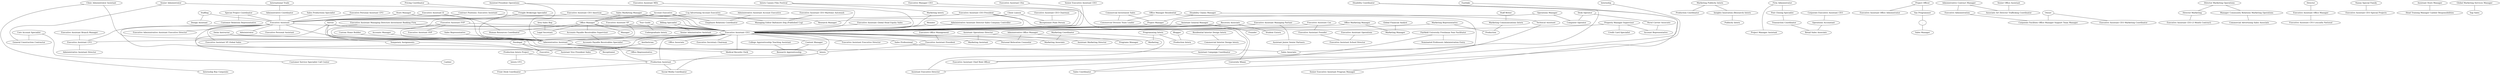 strict graph  {
	"Tour Guide" -- "Undergraduate Intern"	 [weight="1.0"];
	"Tour Guide" -- "Executive Assistant CEO"	 [weight="1.0"];
	"Executive Assistant Coo" -- "Executive Assistant CEO"	 [weight="2.49863013699"];
	"Executive Assistant Coo" -- "Executive Assistant Founder"	 [weight="2.08493150685"];
	"Sales Marketing Manager" -- "Executive Assistant CEO"	 [weight="1.0"];
	"Sales Marketing Manager" -- "Office Manager"	 [weight="1.0"];
	"Office Marketing Manager" -- "Executive Assistant CEO"	 [weight="2.83561643836"];
	"Office Marketing Manager" -- "Marketing Manager"	 [weight="1.83561643836"];
	"Custom Home Builder" -- "Administrative Assistant"	 [weight="1.0"];
	"Assistant Operations Director" -- "Marketing Assistant"	 [weight="1.0"];
	"Assistant Operations Director" -- "Assistant Marketing Director"	 [weight="1.0"];
	"Desk Operator" -- "Rural Carrier Associate"	 [weight="1.0"];
	"Desk Operator" -- "Computer Operator"	 [weight="1.0"];
	"Office Manager Residential" -- "Sales Associate"	 [weight="1.0"];
	"Office Manager Residential" -- "Commercial Division Team Leader"	 [weight="1.0"];
	"Sales Productions Specialist" -- "Executive Assistant"	 [weight="1.0"];
	"Contract Positions: Executive Assistant" -- "Executive Assistant CEO"	 [weight="1.0"];
	"Contract Positions: Executive Assistant" -- "Executive Assistant"	 [weight="1.0"];
	"Marketing Publicity Intern" -- "Production Coordinator"	 [weight="1.0"];
	"Marketing Publicity Intern" -- "Insights Innovation (Research) Intern"	 [weight="1.0"];
	"Firm Administrator" -- "Post Closing Specialist"	 [weight="1.0"];
	"Firm Administrator" -- "Project Manager Assistant"	 [weight="0.331501831502"];
	"Sales Representative" -- "Administrative Assistant"	 [weight="2.49863013699"];
	Internship -- "Sales Coordinator"	 [weight="0.40065681445"];
	"Corporate Executive Assistant CEO" -- "Operations Accountant"	 [weight="2.0"];
	"Administrative Office Manager" -- "Programs Manager"	 [weight="2.0"];
	"Administrative Office Manager" -- "Personal Relocation Counselor"	 [weight="2.0"];
	"Property Manager Supervisor" -- "Account Representative"	 [weight="1.0"];
	"Property Manager Supervisor" -- "Executive Assistant CEO"	 [weight="1.0"];
	"Property Manager Supervisor" -- "Credit Card Specialist"	 [weight="1.0"];
	"Executive Assistant CEO President" -- "Executive Assistant Chief Risk Officer"	 [weight=0];
	"Executive Assistant CEO President" -- "Executive Assistant CEO"	 [weight="1.0"];
	"Executive Assistant CEO President" -- "Executive Assistant"	 [weight="1.0"];
	"Billing Specialist" -- "Executive Assistant CEO"	 [weight="1.0"];
	"Billing Specialist" -- "Senior Adminstrative Assistant"	 [weight="1.0"];
	"Executive Assistant Founder" -- "Executive Assistant School Director"	 [weight="1.58356164384"];
	"Pricing Coordinator" -- "Freight Brokerage Specialist"	 [weight="0.832876712329"];
	"International Trade" -- "Administrative Coordinator"	 [weight="1.0"];
	"Executive Manager CEO" -- "Executive Assistant CEO"	 [weight="0.832876712329"];
	"Residential Interior Design Intern" -- "Commercial Interior Design Intern"	 [weight="1.0"];
	"Executive Assistant Cfos" -- "Executive Assistant CEO"	 [weight="0.853766025641"];
	"Fairfield University Freshman Year Facilitator" -- "Assistant Executive Director"	 [weight="0.66301369863"];
	"Fairfield University Freshman Year Facilitator" -- "Nominated Professors Administration Entry"	 [weight="1.0"];
	"Project Officer" -- "Executive Assistant Office Administrator"	 [weight="2.08493150685"];
	"Project Officer" -- "Sas Programmer"	 [weight="5.67671232877"];
	"Executive Assistant CEO Americas" -- "Executive Assistant CEO"	 [weight="1.50684931507"];
	"Executive Assistant CEO Americas" -- "Executive Assistant"	 [weight="2.66849315068"];
	"Account Executive" -- "Research Manager"	 [weight="1.0"];
	"Account Executive" -- "Employee Relations Coordinator"	 [weight="1.0"];
	"Account Executive" -- "Executive Assistant"	 [weight="1.0"];
	"Account Executive" -- "Office Manager"	 [weight="1.0"];
	"Executive Assistant EVP" -- "Executive Assistant CEO"	 [weight="1.0"];
	"Executive Assistant EVP" -- "Administrative Assistant"	 [weight="1.0"];
	"Executive Assistant EVP" -- "Executive Assistant SVP"	 [weight="1.0"];
	"Disability Claims Manager" -- "Project Manager"	 [weight="1.75342465753"];
	"Disability Claims Manager" -- "Technical Assistant"	 [weight="0.292635658915"];
	"Administrative Contract Manager" -- "Executive Administration"	 [weight="1.58082191781"];
	"Administrative Contract Manager" -- "Associate Art Director Trafficking Coordinator"	 [weight="1.83835616438"];
	"Sas Programmer" -- ".."	 [weight="5.16438356164"];
	"Disability Coordinator" -- "Executive Assistant Chief Risk Officer"	 [weight="0.249315068493"];
	"Disability Coordinator" -- "Senior Executive Assistant Program Manager"	 [weight="0.252054794521"];
	"Marketing Representative" -- "Executive Assistant CEO"	 [weight="1.0"];
	"Marketing Representative" -- Production	 [weight="1.0"];
	"Executive Personal Assistant CFO" -- "Executive Assistant"	 [weight="1.0"];
	"Executive Assistant Branch Manager" -- "Executive Assistant CFO"	 [weight="3.24657534247"];
	"Insights Innovation (Research) Intern" -- "Publicity Intern"	 [weight="1.0"];
	"Freight Brokerage Specialist" -- "Administrative Assistant"	 [weight="0.328767123288"];
	"Clinic Administrator Assistant" -- "Administrative Assistant"	 [weight="0.723287671233"];
	"Clinic Administrator Assistant" -- "Internship Buy Corporate"	 [weight="0.145205479452"];
	"Director Marketing Operations" -- "Director Marketing"	 [weight="1.0"];
	"Director Marketing Operations" -- "Manager Community Relations Marketing Operations"	 [weight="1.0"];
	"Ccg Advertising Account Executive" -- "Managing Editor Baltimore Dog (Published Ccg)"	 [weight="1.0"];
	"Ccg Advertising Account Executive" -- "Office Manager"	 [weight="1.0"];
	"Executive Assistant Managing Directors Investment Banking Firm" -- "Executive Assistant CEO"	 [weight="1.0"];
	"Executive Assistant Managing Directors Investment Banking Firm" -- "Temporary Assignments"	 [weight="1.0"];
	"Executive Assistant II" -- "Human Resources Coordinator"	 [weight="1.0"];
	"Executive Assistant II" -- "Executive Assistant"	 [weight="1.0"];
	Director -- "Executive Assistant Office Manager"	 [weight="2.0"];
	"Office Manager" -- "Human Resources Coordinator"	 [weight="1.0"];
	"Office Manager" -- "Legal Secretary"	 [weight="2.00136986301"];
	"Office Manager" -- "Executive Assistant CEO"	 [weight="2.0"];
	"Office Manager" -- Manager	 [weight="1.0"];
	"Office Manager" -- "Accounts Payable Receivables Supervisor"	 [weight="3.07945205479"];
	"Executive Assistant CEO Maritime Autowash" -- "Managing Editor Baltimore Dog (Published Ccg)"	 [weight="1.0"];
	"Assistant General Manager" -- "Executive Assistant CEO"	 [weight="0.62602739726"];
	"Assistant General Manager" -- Founder	 [weight="1.62602739726"];
	"Swim Instructor" -- Paralegal	 [weight="1.0"];
	"Executive Assistant Managing Partner" -- "Executive Assistant CEO"	 [weight="1.0"];
	"Executive Assistant Managing Partner" -- "Assistant Junior Senior Partners"	 [weight="1.0"];
	"Executive Office Management" -- "Executive Assistant President"	 [weight="1.0"];
	"Temporary Assignments" -- Executive	 [weight="1.0"];
	"Commercial Interior Design Intern" -- "Assistant Campaign Coordinator"	 [weight="1.0"];
	"Executive Assistant Global Head Equity Sales" -- "Executive Assistant CEO"	 [weight="1.0"];
	"Operations Manager" -- "Executive Assistant CEO"	 [weight="1.0"];
	"Operations Manager" -- "Computer Operator"	 [weight="1.0"];
	"Administrative Coordinator" -- "Executive Assistant"	 [weight="1.0"];
	Eastlake -- "University Miami"	 [weight="0.247945205479"];
	Staffing -- "Design Assistant"	 [weight="1.1698630137"];
	Staffing -- "Executive Assistant"	 [weight="1.8301369863"];
	"Area Sales Rep" -- "Legal Secretary"	 [weight="1.00136986302"];
	"Post Closing Specialist" -- "Transaction Coordinator"	 [weight="2.0"];
	"Store Manager" -- "Administrative Assistant"	 [weight="2.00273972603"];
	"Store Manager" -- "Executive Assistant"	 [weight="1.0"];
	"Assisted President Operations" -- "Executive Assistant CEO"	 [weight="0.124657534247"];
	"Assisted President Operations" -- "Administrative Assistant"	 [weight="0.417808219178"];
	"Production Intern Project" -- "Production Assistant"	 [weight="1.0"];
	"Production Intern Project" -- "Intern CFO"	 [weight="1.0"];
	"Nanny Special Family" -- "Executive Assistant CEO Special Projects"	 [weight="3.49863013699"];
	"Intern Cannes Film Festival" -- "University Miami"	 [weight="0.5"];
	"Intern Cannes Film Festival" -- "Marketing Intern"	 [weight="0.12602739726"];
	"Client Liaison" -- "Research Manager"	 [weight="1.0"];
	"Client Liaison" -- "Receptionist Point Person"	 [weight="1.0"];
	"Special Project Coordinator" -- "Customer Relations Representative"	 [weight="2.16438356164"];
	"Special Project Coordinator" -- "Executive Assistant"	 [weight="5.08767123288"];
	"Commercial Investment Sales" -- "Project Manager"	 [weight="1.0"];
	"Commercial Investment Sales" -- "Commercial Division Team Leader"	 [weight="1.0"];
	Server -- Intern	 [weight="0.167123287671"];
	Server -- "Production Assistant"	 [weight="0.750684931507"];
	Server -- "Executive Assistant CEO"	 [weight="2.41643835616"];
	Server -- Cashier	 [weight="0.504109589041"];
	"Accounts Manager" -- "Administrative Assistant"	 [weight="1.00273972603"];
	"Senior Executive Assistant CEO" -- "Executive Assistant CEO"	 [weight="0.580821917808"];
	"Marketing Intern" -- "Executive Assistant CEO"	 [weight="0.12602739726"];
	"Staff Writer" -- "Marketing Communications Intern"	 [weight="1.0"];
	"Executive Assistant" -- "Executive Assistant VP Global Sales"	 [weight="1.0"];
	"Executive Assistant" -- Executive	 [weight="0.750684931507"];
	"Executive Assistant" -- Administrator	 [weight="1.0"];
	"Executive Assistant" -- "Executive Assistant CEO"	 [weight="1.91506849315"];
	"Executive Assistant" -- "Administrative Assistant"	 [weight="0.423757371525"];
	"Executive Assistant" -- "Assistant Vice President Sales"	 [weight="0.668493150685"];
	"Executive Assistant" -- "Executive Personal Assistant"	 [weight="1.0"];
	"Executive Assistant" -- "Executive Assistant CFO"	 [weight="1.0"];
	"Executive Assistant" -- "Executive Administrative Assistant Executive Director"	 [weight="3.58630136986"];
	"Executive Assistant CEO Chairman" -- "Receptionist Point Person"	 [weight="1.0"];
	"Global Financial Analyst" -- "Marketing Manager"	 [weight="13.0082191781"];
	"Assistant Store Manager" -- "Head Training Manager Cashier Responsibilities"	 [weight="3.75068493151"];
	"Executive Assistant VP" -- "Executive Assistant CEO"	 [weight="3.0"];
	"Executive Assistant VP" -- "Administrative Assistant"	 [weight="3.0"];
	"Recovery Associate" -- "Student Extern"	 [weight="1.66575342466"];
	"Recovery Associate" -- "Executive Assistant CEO"	 [weight="2.66849315068"];
	"Executive Assistant MDs" -- "Executive Assistant CEO"	 [weight="0.414125200643"];
	Owner -- "Executive Assistant CEO Marketing Coordinator"	 [weight="1.0"];
	Owner -- "Corporate Facilities Office Manager Support Team Manager"	 [weight="4.08767123288"];
	"Technical Assistant" -- "Sales Coordinator"	 [weight="0.586636466591"];
	"Marketing Communications Intern" -- Production	 [weight=0];
	"Core Account Specialist" -- "General Construction Contractor"	 [weight="2.54383561644"];
	"Core Account Specialist" -- "Customer Service Specialist Call Center"	 [weight="0.957534246575"];
	"Administrative Assistant Account Executive" -- "Employee Relations Coordinator"	 [weight="1.0"];
	Member -- "Executive Assistant CEO"	 [weight="2.24931506849"];
	"Manager Community Relations Marketing Operations" -- "Commercial Advertising Sales Associate"	 [weight="1.0"];
	"Administrative Assistant Director Sales Company Controller" -- "Executive Assistant CEO"	 [weight="1.83287671233"];
	"Project Manager" -- "Executive Assistant CEO"	 [weight="1.0"];
	"Rural Carrier Associate" -- "Account Representative"	 [weight="1.0"];
	"Executive Assistant CEO" -- "Marketing Associate"	 [weight="4.66849315068"];
	"Executive Assistant CEO" -- Intern	 [weight=0];
	"Executive Assistant CEO" -- "Executive Assistant VP Global Sales"	 [weight="1.0"];
	"Executive Assistant CEO" -- Executive	 [weight="2.08424657534"];
	"Executive Assistant CEO" -- "Production Assistant"	 [weight="1.66575342466"];
	"Executive Assistant CEO" -- Paralegal	 [weight="1.0"];
	"Executive Assistant CEO" -- "Content Manager"	 [weight="1.0"];
	"Executive Assistant CEO" -- "Administrative Assistant"	 [weight="0.449086757991"];
	"Executive Assistant CEO" -- "Sales Professional"	 [weight="1.0"];
	"Executive Assistant CEO" -- "Executive Assistant President"	 [weight="2.0"];
	"Executive Assistant CEO" -- Marketing	 [weight="1.0"];
	"Executive Assistant CEO" -- "Medical Records Clerk"	 [weight="7.00547945205"];
	"Executive Assistant CEO" -- Aesthetician	 [weight="3.07945205479"];
	"Executive Assistant CEO" -- "Executive Assistant Executive Director"	 [weight="1.0"];
	"Executive Assistant CEO" -- "Office Associate"	 [weight="1.0"];
	"Executive Assistant CEO" -- "Marketing Assistant"	 [weight="1.0"];
	"Executive Assistant CEO" -- "Accounts Payable Receivables Specialist"	 [weight="6.67123287671"];
	"Executive Assistant CEO" -- "Personal Relocation Counselor"	 [weight="2.0"];
	"Executive Assistant CEO" -- "Executive Assistant CFO"	 [weight="1.58630136986"];
	"Executive Assistant CEO" -- "Executive Secretary Chairman"	 [weight="3.00273972603"];
	"Transaction Coordinator" -- "Retail Sales Associate"	 [weight="2.0"];
	".." -- "Sales Manager"	 [weight="3.83561643836"];
	"Executive Assistant Office Manager" -- "Executive Assistant CEO Leucadia National"	 [weight="2.0"];
	"Senior Administrator" -- "General Construction Contractor"	 [weight="0.461643835617"];
	"Senior Administrator" -- "Administrative Assistant"	 [weight="0.205479452055"];
	"Senior Office Assistant" -- "Associate Art Director Trafficking Coordinator"	 [weight="1.50410958904"];
	"Accounts Payable Receivables Supervisor" -- "Accounts Payable Receivables Specialist"	 [weight="2.41917808219"];
	"Operations Accountant" -- "Retail Sales Associate"	 [weight="2.0"];
	Paralegal -- Executive	 [weight="1.0"];
	Paralegal -- Receptionist	 [weight="1.0"];
	"Executive Assistant Operations" -- "Executive Assistant School Director"	 [weight="1.41917808219"];
	"Executive Assistant President" -- Intern	 [weight="1.0"];
	"Executive Administration" -- "Corporate Facilities Office Manager Support Team Manager"	 [weight="1.08767123288"];
	"Director Marketing" -- "Executive Assistant CEO (3 Month Contract)"	 [weight="1.0"];
	"Executive Assistant CFO" -- "Administrative Assistant Director"	 [weight="6.00547945205"];
	"College Apprenticeship Teaching Assistant" -- "Research Apprenticeship"	 [weight="1.0"];
	"Assistant Junior Senior Partners" -- "Sales Associate"	 [weight="1.0"];
	Aesthetician -- "Assistant Vice President Sales"	 [weight="4.1698630137"];
	"Administrative Assistant" -- "Office Representative"	 [weight="1.00273972603"];
	"Administrative Assistant" -- "Medical Records Clerk"	 [weight="1.0"];
	"Administrative Assistant" -- "Sales Associate"	 [weight="1.0"];
	"Sales Professional" -- "Assistant Campaign Coordinator"	 [weight="1.0"];
	Intern -- "Social Media Coordinator"	 [weight="1.0"];
	Intern -- "Production Assistant"	 [weight="0.328767123288"];
	"Global Marketing Services Manager" -- "Sap Sales"	 [weight="2.0"];
	"Marketing Coordinator" -- "Assistant Executive Director"	 [weight="0.586301369863"];
	"Marketing Coordinator" -- "Marketing Associate"	 [weight="2.49863013699"];
	"Production Assistant" -- "Social Media Coordinator"	 [weight="1.0"];
	"Production Assistant" -- "Front Desk Coordinator"	 [weight="0.419178082192"];
	"Programming Intern" -- "Production Intern"	 [weight="1.0"];
	"Programming Intern" -- Marketing	 [weight="1.0"];
	"Content Manager" -- "Research Apprenticeship"	 [weight="1.0"];
	Blogger -- "Production Intern"	 [weight="1.0"];
}
